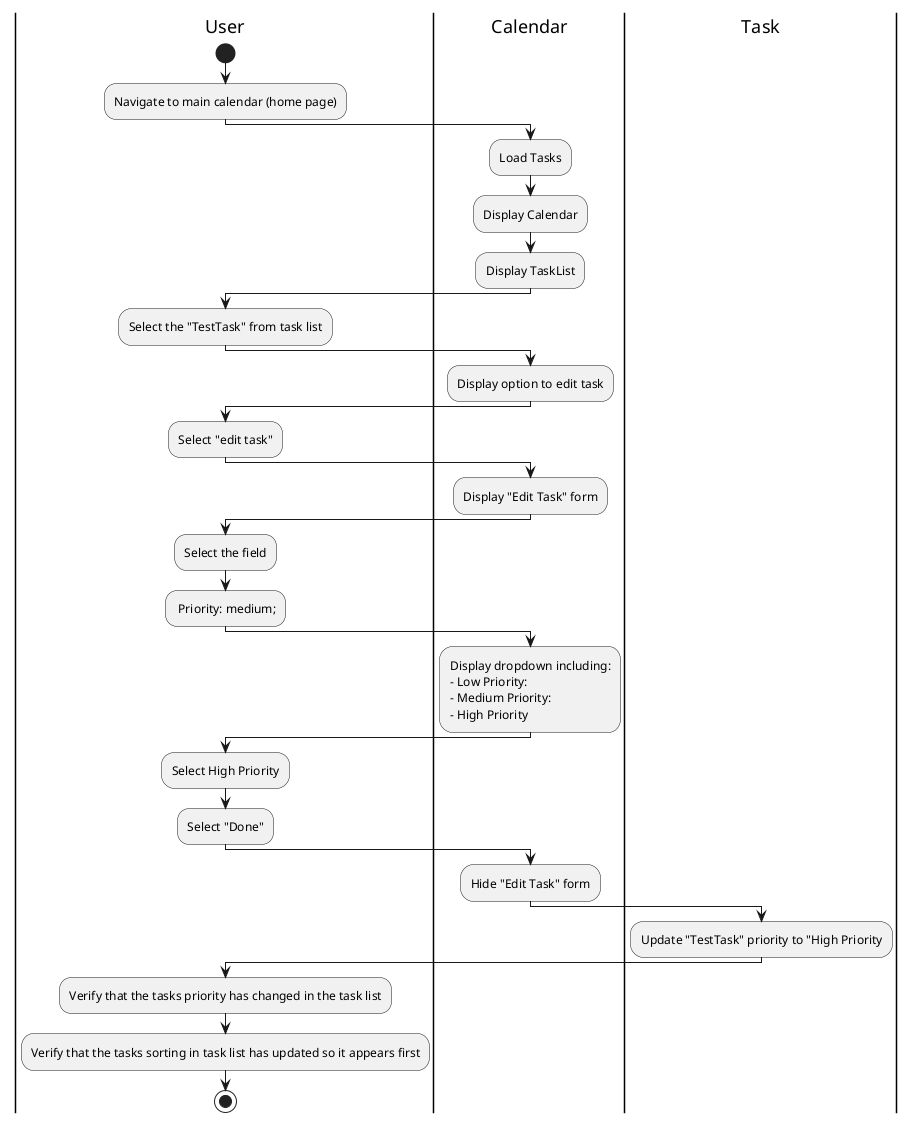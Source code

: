 @startuml
|User|
start

|User|
:Navigate to main calendar (home page);

|Calendar|
:Load Tasks;
:Display Calendar;
:Display TaskList;

|User|
:Select the "TestTask" from task list;

|Calendar|
:Display option to edit task;

|User|
:Select "edit task";

|Calendar|
:Display "Edit Task" form;

|User|
:Select the field;
- Priority: medium;

|Calendar|
:Display dropdown including:
- Low Priority:
- Medium Priority:
- High Priority;

|User|
:Select High Priority;
:Select "Done";

|Calendar|
:Hide "Edit Task" form;

|Task|
:Update "TestTask" priority to "High Priority;

|User|
:Verify that the tasks priority has changed in the task list;
:Verify that the tasks sorting in task list has updated so it appears first;
stop

@enduml

